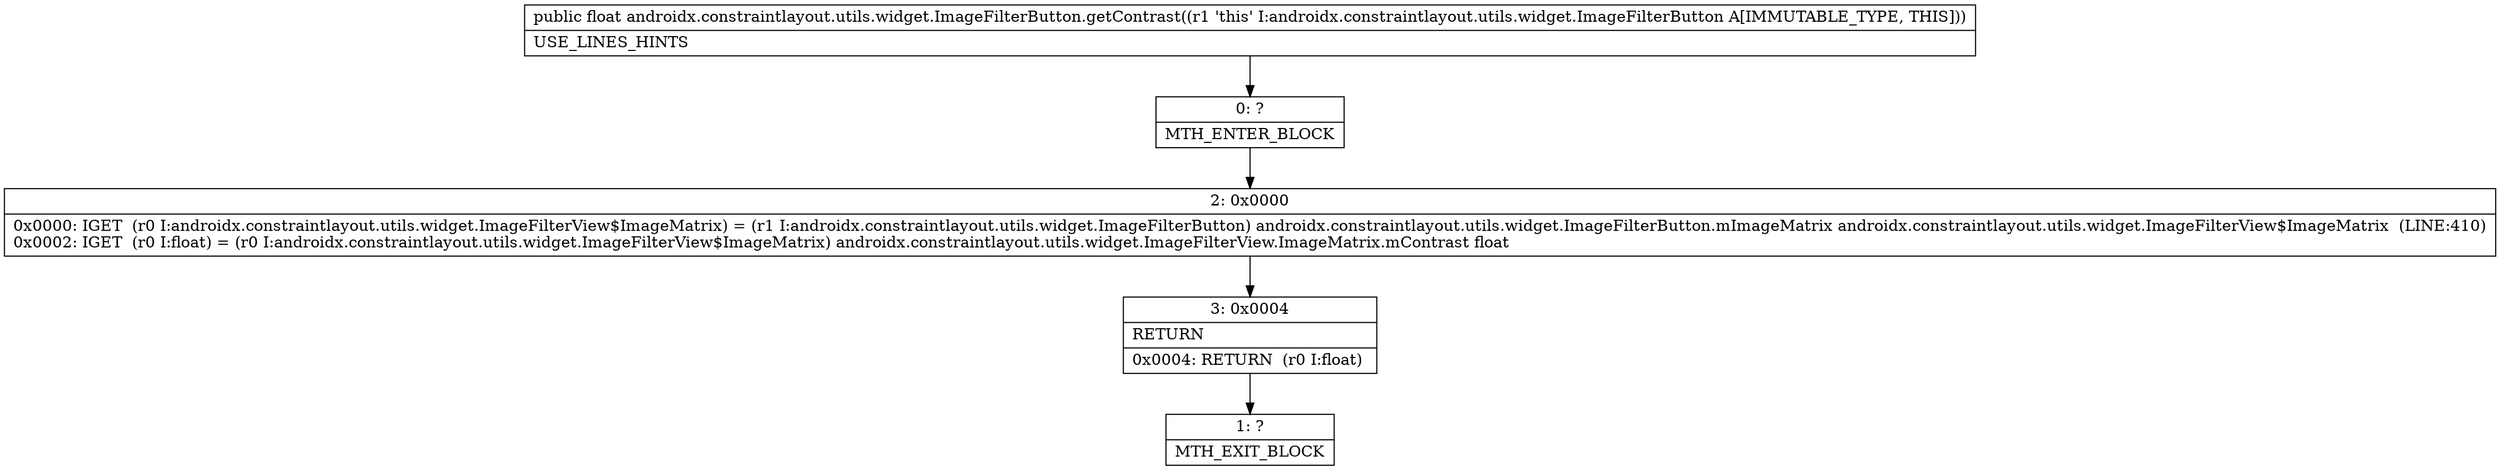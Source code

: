 digraph "CFG forandroidx.constraintlayout.utils.widget.ImageFilterButton.getContrast()F" {
Node_0 [shape=record,label="{0\:\ ?|MTH_ENTER_BLOCK\l}"];
Node_2 [shape=record,label="{2\:\ 0x0000|0x0000: IGET  (r0 I:androidx.constraintlayout.utils.widget.ImageFilterView$ImageMatrix) = (r1 I:androidx.constraintlayout.utils.widget.ImageFilterButton) androidx.constraintlayout.utils.widget.ImageFilterButton.mImageMatrix androidx.constraintlayout.utils.widget.ImageFilterView$ImageMatrix  (LINE:410)\l0x0002: IGET  (r0 I:float) = (r0 I:androidx.constraintlayout.utils.widget.ImageFilterView$ImageMatrix) androidx.constraintlayout.utils.widget.ImageFilterView.ImageMatrix.mContrast float \l}"];
Node_3 [shape=record,label="{3\:\ 0x0004|RETURN\l|0x0004: RETURN  (r0 I:float) \l}"];
Node_1 [shape=record,label="{1\:\ ?|MTH_EXIT_BLOCK\l}"];
MethodNode[shape=record,label="{public float androidx.constraintlayout.utils.widget.ImageFilterButton.getContrast((r1 'this' I:androidx.constraintlayout.utils.widget.ImageFilterButton A[IMMUTABLE_TYPE, THIS]))  | USE_LINES_HINTS\l}"];
MethodNode -> Node_0;Node_0 -> Node_2;
Node_2 -> Node_3;
Node_3 -> Node_1;
}

